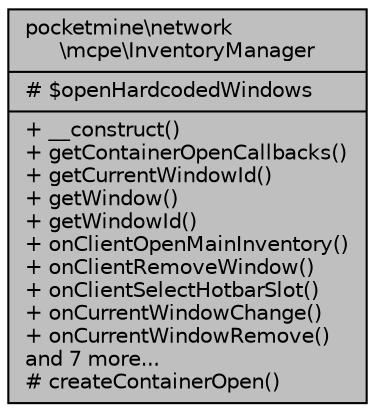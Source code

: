 digraph "pocketmine\network\mcpe\InventoryManager"
{
 // INTERACTIVE_SVG=YES
 // LATEX_PDF_SIZE
  edge [fontname="Helvetica",fontsize="10",labelfontname="Helvetica",labelfontsize="10"];
  node [fontname="Helvetica",fontsize="10",shape=record];
  Node1 [label="{pocketmine\\network\l\\mcpe\\InventoryManager\n|# $openHardcodedWindows\l|+ __construct()\l+ getContainerOpenCallbacks()\l+ getCurrentWindowId()\l+ getWindow()\l+ getWindowId()\l+ onClientOpenMainInventory()\l+ onClientRemoveWindow()\l+ onClientSelectHotbarSlot()\l+ onCurrentWindowChange()\l+ onCurrentWindowRemove()\land 7 more...\l# createContainerOpen()\l}",height=0.2,width=0.4,color="black", fillcolor="grey75", style="filled", fontcolor="black",tooltip=" "];
}
